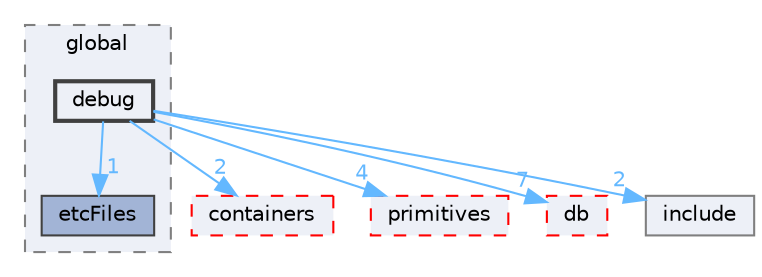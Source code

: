digraph "src/OpenFOAM/global/debug"
{
 // LATEX_PDF_SIZE
  bgcolor="transparent";
  edge [fontname=Helvetica,fontsize=10,labelfontname=Helvetica,labelfontsize=10];
  node [fontname=Helvetica,fontsize=10,shape=box,height=0.2,width=0.4];
  compound=true
  subgraph clusterdir_8583492183f4d27c76555f8f333dd07b {
    graph [ bgcolor="#edf0f7", pencolor="grey50", label="global", fontname=Helvetica,fontsize=10 style="filled,dashed", URL="dir_8583492183f4d27c76555f8f333dd07b.html",tooltip=""]
  dir_2ff82ef3fcdf8a274f24aecacb843106 [label="etcFiles", fillcolor="#a2b4d6", color="grey25", style="filled", URL="dir_2ff82ef3fcdf8a274f24aecacb843106.html",tooltip=""];
  dir_4f7b3d8a414cf437a62104bfc68c7f2f [label="debug", fillcolor="#edf0f7", color="grey25", style="filled,bold", URL="dir_4f7b3d8a414cf437a62104bfc68c7f2f.html",tooltip=""];
  }
  dir_19d0872053bde092be81d7fe3f56cbf7 [label="containers", fillcolor="#edf0f7", color="red", style="filled,dashed", URL="dir_19d0872053bde092be81d7fe3f56cbf7.html",tooltip=""];
  dir_3e50f45338116b169052b428016851aa [label="primitives", fillcolor="#edf0f7", color="red", style="filled,dashed", URL="dir_3e50f45338116b169052b428016851aa.html",tooltip=""];
  dir_63c634f7a7cfd679ac26c67fb30fc32f [label="db", fillcolor="#edf0f7", color="red", style="filled,dashed", URL="dir_63c634f7a7cfd679ac26c67fb30fc32f.html",tooltip=""];
  dir_e954e9f5966bc1c681a414ec8bd0ee15 [label="include", fillcolor="#edf0f7", color="grey50", style="filled", URL="dir_e954e9f5966bc1c681a414ec8bd0ee15.html",tooltip=""];
  dir_4f7b3d8a414cf437a62104bfc68c7f2f->dir_19d0872053bde092be81d7fe3f56cbf7 [headlabel="2", labeldistance=1.5 headhref="dir_000825_000669.html" href="dir_000825_000669.html" color="steelblue1" fontcolor="steelblue1"];
  dir_4f7b3d8a414cf437a62104bfc68c7f2f->dir_2ff82ef3fcdf8a274f24aecacb843106 [headlabel="1", labeldistance=1.5 headhref="dir_000825_001184.html" href="dir_000825_001184.html" color="steelblue1" fontcolor="steelblue1"];
  dir_4f7b3d8a414cf437a62104bfc68c7f2f->dir_3e50f45338116b169052b428016851aa [headlabel="4", labeldistance=1.5 headhref="dir_000825_003069.html" href="dir_000825_003069.html" color="steelblue1" fontcolor="steelblue1"];
  dir_4f7b3d8a414cf437a62104bfc68c7f2f->dir_63c634f7a7cfd679ac26c67fb30fc32f [headlabel="7", labeldistance=1.5 headhref="dir_000825_000817.html" href="dir_000825_000817.html" color="steelblue1" fontcolor="steelblue1"];
  dir_4f7b3d8a414cf437a62104bfc68c7f2f->dir_e954e9f5966bc1c681a414ec8bd0ee15 [headlabel="2", labeldistance=1.5 headhref="dir_000825_001804.html" href="dir_000825_001804.html" color="steelblue1" fontcolor="steelblue1"];
}
